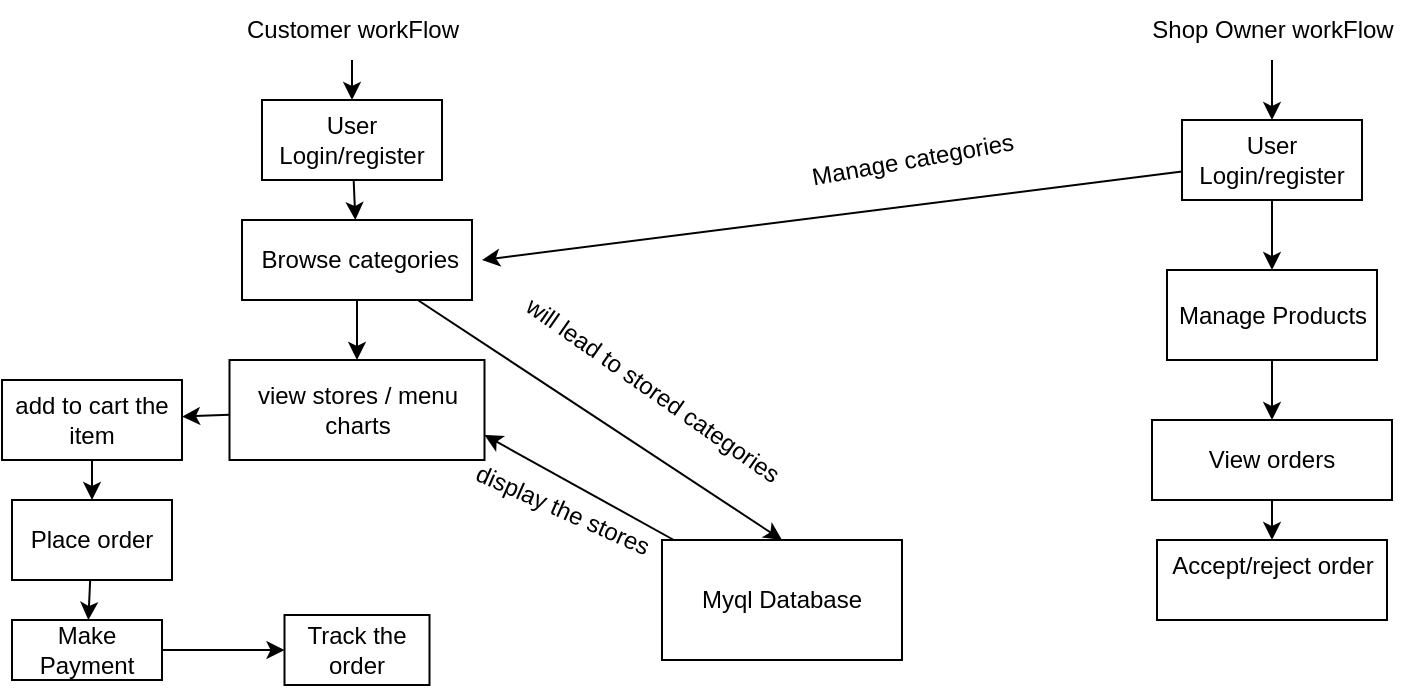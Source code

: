 <mxfile>
    <diagram id="O3ebIt5eKBSwO6uUg0u7" name="Page-1">
        <mxGraphModel dx="745" dy="502" grid="1" gridSize="10" guides="1" tooltips="1" connect="1" arrows="1" fold="1" page="1" pageScale="1" pageWidth="850" pageHeight="1100" math="0" shadow="0">
            <root>
                <mxCell id="0"/>
                <mxCell id="1" parent="0"/>
                <mxCell id="6" value="" style="edgeStyle=none;html=1;" parent="1" source="2" target="5" edge="1">
                    <mxGeometry relative="1" as="geometry"/>
                </mxCell>
                <mxCell id="2" value="User Login/register" style="whiteSpace=wrap;html=1;" parent="1" vertex="1">
                    <mxGeometry x="200" y="100" width="90" height="40" as="geometry"/>
                </mxCell>
                <mxCell id="4" value="" style="edgeStyle=none;html=1;" parent="1" source="3" edge="1">
                    <mxGeometry relative="1" as="geometry">
                        <mxPoint x="245" y="100" as="targetPoint"/>
                    </mxGeometry>
                </mxCell>
                <mxCell id="3" value="Customer workFlow" style="text;html=1;align=center;verticalAlign=middle;resizable=0;points=[];autosize=1;strokeColor=none;fillColor=none;" parent="1" vertex="1">
                    <mxGeometry x="180" y="50" width="130" height="30" as="geometry"/>
                </mxCell>
                <mxCell id="8" value="" style="edgeStyle=none;html=1;" parent="1" source="5" target="7" edge="1">
                    <mxGeometry relative="1" as="geometry"/>
                </mxCell>
                <mxCell id="20" style="edgeStyle=none;html=1;entryX=0.5;entryY=0;entryDx=0;entryDy=0;" parent="1" source="5" target="17" edge="1">
                    <mxGeometry relative="1" as="geometry"/>
                </mxCell>
                <mxCell id="5" value="&amp;nbsp;Browse categories" style="whiteSpace=wrap;html=1;" parent="1" vertex="1">
                    <mxGeometry x="190" y="160" width="115" height="40" as="geometry"/>
                </mxCell>
                <mxCell id="10" value="" style="edgeStyle=none;html=1;" parent="1" source="7" target="9" edge="1">
                    <mxGeometry relative="1" as="geometry"/>
                </mxCell>
                <mxCell id="7" value="view stores / menu charts" style="whiteSpace=wrap;html=1;" parent="1" vertex="1">
                    <mxGeometry x="183.75" y="230" width="127.5" height="50" as="geometry"/>
                </mxCell>
                <mxCell id="12" value="" style="edgeStyle=none;html=1;" parent="1" source="9" target="11" edge="1">
                    <mxGeometry relative="1" as="geometry"/>
                </mxCell>
                <mxCell id="9" value="add to cart the item" style="whiteSpace=wrap;html=1;" parent="1" vertex="1">
                    <mxGeometry x="70" y="240" width="90" height="40" as="geometry"/>
                </mxCell>
                <mxCell id="14" value="" style="edgeStyle=none;html=1;" parent="1" source="11" target="13" edge="1">
                    <mxGeometry relative="1" as="geometry"/>
                </mxCell>
                <mxCell id="11" value="Place order" style="whiteSpace=wrap;html=1;" parent="1" vertex="1">
                    <mxGeometry x="75" y="300" width="80" height="40" as="geometry"/>
                </mxCell>
                <mxCell id="16" value="" style="edgeStyle=none;html=1;" parent="1" source="13" target="15" edge="1">
                    <mxGeometry relative="1" as="geometry"/>
                </mxCell>
                <mxCell id="13" value="Make Payment" style="whiteSpace=wrap;html=1;" parent="1" vertex="1">
                    <mxGeometry x="75" y="360" width="75" height="30" as="geometry"/>
                </mxCell>
                <mxCell id="15" value="Track the order" style="whiteSpace=wrap;html=1;" parent="1" vertex="1">
                    <mxGeometry x="211.25" y="357.5" width="72.5" height="35" as="geometry"/>
                </mxCell>
                <mxCell id="24" style="edgeStyle=none;html=1;entryX=1;entryY=0.75;entryDx=0;entryDy=0;" parent="1" source="17" target="7" edge="1">
                    <mxGeometry relative="1" as="geometry"/>
                </mxCell>
                <mxCell id="17" value="Myql Database" style="whiteSpace=wrap;html=1;" parent="1" vertex="1">
                    <mxGeometry x="400" y="320" width="120" height="60" as="geometry"/>
                </mxCell>
                <mxCell id="21" value="will lead to stored categories" style="text;html=1;align=center;verticalAlign=middle;resizable=0;points=[];autosize=1;strokeColor=none;fillColor=none;rotation=35;" parent="1" vertex="1">
                    <mxGeometry x="310" y="230" width="170" height="30" as="geometry"/>
                </mxCell>
                <mxCell id="25" value="display the stores" style="text;html=1;align=center;verticalAlign=middle;resizable=0;points=[];autosize=1;strokeColor=none;fillColor=none;rotation=24;" parent="1" vertex="1">
                    <mxGeometry x="290" y="290" width="120" height="30" as="geometry"/>
                </mxCell>
                <mxCell id="28" value="" style="edgeStyle=none;html=1;" parent="1" source="26" target="27" edge="1">
                    <mxGeometry relative="1" as="geometry"/>
                </mxCell>
                <mxCell id="26" value="Shop Owner workFlow" style="text;html=1;align=center;verticalAlign=middle;resizable=0;points=[];autosize=1;strokeColor=none;fillColor=none;" parent="1" vertex="1">
                    <mxGeometry x="635" y="50" width="140" height="30" as="geometry"/>
                </mxCell>
                <mxCell id="32" style="edgeStyle=none;html=1;" parent="1" source="27" edge="1">
                    <mxGeometry relative="1" as="geometry">
                        <mxPoint x="310" y="180.0" as="targetPoint"/>
                    </mxGeometry>
                </mxCell>
                <mxCell id="35" value="" style="edgeStyle=none;html=1;" parent="1" source="37" edge="1">
                    <mxGeometry relative="1" as="geometry">
                        <mxPoint x="705" y="210.0" as="targetPoint"/>
                    </mxGeometry>
                </mxCell>
                <mxCell id="27" value="User Login/register" style="whiteSpace=wrap;html=1;" parent="1" vertex="1">
                    <mxGeometry x="660" y="110" width="90" height="40" as="geometry"/>
                </mxCell>
                <mxCell id="33" value="Manage categories" style="text;html=1;align=center;verticalAlign=middle;resizable=0;points=[];autosize=1;strokeColor=none;fillColor=none;rotation=-10;" parent="1" vertex="1">
                    <mxGeometry x="460" y="115" width="130" height="30" as="geometry"/>
                </mxCell>
                <mxCell id="38" value="" style="edgeStyle=none;html=1;" parent="1" source="27" target="37" edge="1">
                    <mxGeometry relative="1" as="geometry">
                        <mxPoint x="705" y="150" as="sourcePoint"/>
                        <mxPoint x="705" y="210.0" as="targetPoint"/>
                    </mxGeometry>
                </mxCell>
                <mxCell id="40" value="" style="edgeStyle=none;html=1;" parent="1" source="37" target="39" edge="1">
                    <mxGeometry relative="1" as="geometry"/>
                </mxCell>
                <mxCell id="37" value="Manage Products" style="whiteSpace=wrap;html=1;" parent="1" vertex="1">
                    <mxGeometry x="652.5" y="185" width="105" height="45" as="geometry"/>
                </mxCell>
                <mxCell id="42" value="" style="edgeStyle=none;html=1;" parent="1" source="39" target="41" edge="1">
                    <mxGeometry relative="1" as="geometry"/>
                </mxCell>
                <mxCell id="39" value="View orders" style="whiteSpace=wrap;html=1;" parent="1" vertex="1">
                    <mxGeometry x="645" y="260" width="120" height="40" as="geometry"/>
                </mxCell>
                <mxCell id="41" value="Accept/reject order&lt;div&gt;&lt;br&gt;&lt;/div&gt;" style="whiteSpace=wrap;html=1;" parent="1" vertex="1">
                    <mxGeometry x="647.5" y="320" width="115" height="40" as="geometry"/>
                </mxCell>
            </root>
        </mxGraphModel>
    </diagram>
</mxfile>